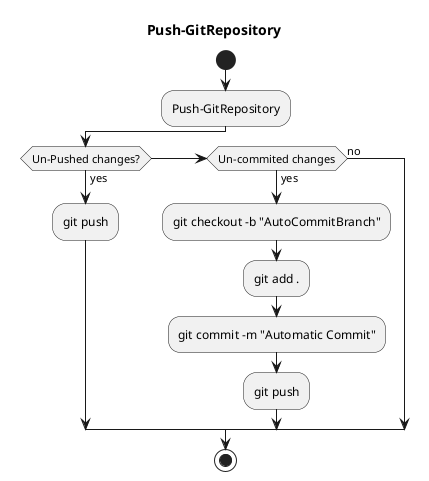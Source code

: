@startuml

title Push-GitRepository


start

:Push-GitRepository; 

if (Un-Pushed changes?) then (yes)
  :git push;
elseif (Un-commited changes) then (yes)
    :git checkout -b "AutoCommitBranch";
    :git add .;
    :git commit -m "Automatic Commit";
    :git push;
else (no)
endif

stop

@enduml